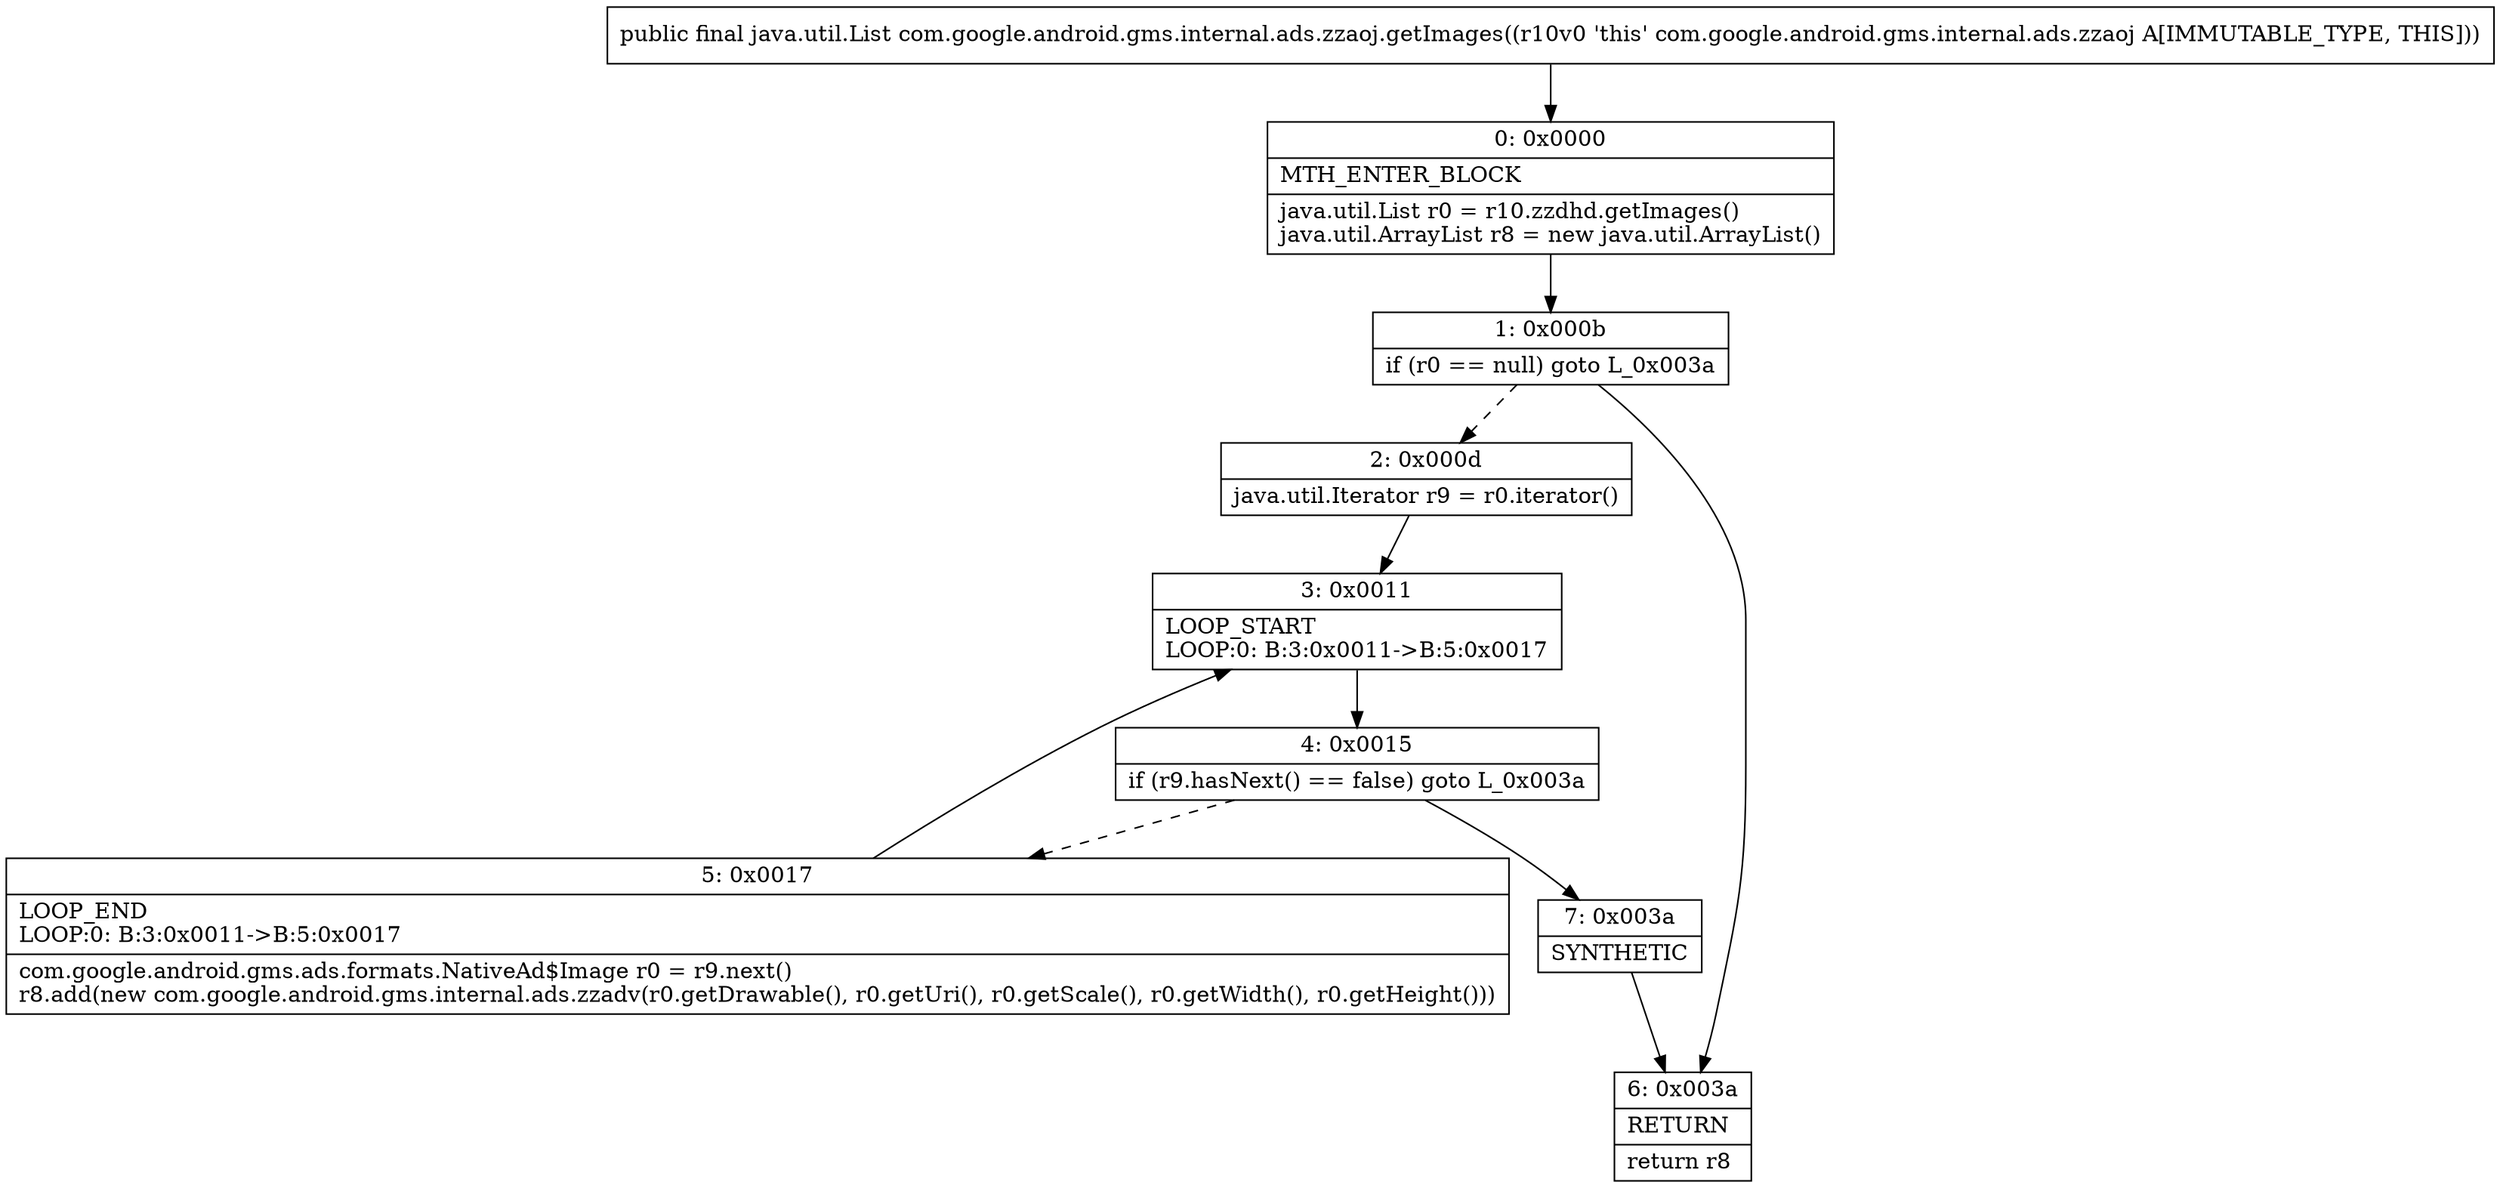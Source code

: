 digraph "CFG forcom.google.android.gms.internal.ads.zzaoj.getImages()Ljava\/util\/List;" {
Node_0 [shape=record,label="{0\:\ 0x0000|MTH_ENTER_BLOCK\l|java.util.List r0 = r10.zzdhd.getImages()\ljava.util.ArrayList r8 = new java.util.ArrayList()\l}"];
Node_1 [shape=record,label="{1\:\ 0x000b|if (r0 == null) goto L_0x003a\l}"];
Node_2 [shape=record,label="{2\:\ 0x000d|java.util.Iterator r9 = r0.iterator()\l}"];
Node_3 [shape=record,label="{3\:\ 0x0011|LOOP_START\lLOOP:0: B:3:0x0011\-\>B:5:0x0017\l}"];
Node_4 [shape=record,label="{4\:\ 0x0015|if (r9.hasNext() == false) goto L_0x003a\l}"];
Node_5 [shape=record,label="{5\:\ 0x0017|LOOP_END\lLOOP:0: B:3:0x0011\-\>B:5:0x0017\l|com.google.android.gms.ads.formats.NativeAd$Image r0 = r9.next()\lr8.add(new com.google.android.gms.internal.ads.zzadv(r0.getDrawable(), r0.getUri(), r0.getScale(), r0.getWidth(), r0.getHeight()))\l}"];
Node_6 [shape=record,label="{6\:\ 0x003a|RETURN\l|return r8\l}"];
Node_7 [shape=record,label="{7\:\ 0x003a|SYNTHETIC\l}"];
MethodNode[shape=record,label="{public final java.util.List com.google.android.gms.internal.ads.zzaoj.getImages((r10v0 'this' com.google.android.gms.internal.ads.zzaoj A[IMMUTABLE_TYPE, THIS])) }"];
MethodNode -> Node_0;
Node_0 -> Node_1;
Node_1 -> Node_2[style=dashed];
Node_1 -> Node_6;
Node_2 -> Node_3;
Node_3 -> Node_4;
Node_4 -> Node_5[style=dashed];
Node_4 -> Node_7;
Node_5 -> Node_3;
Node_7 -> Node_6;
}

